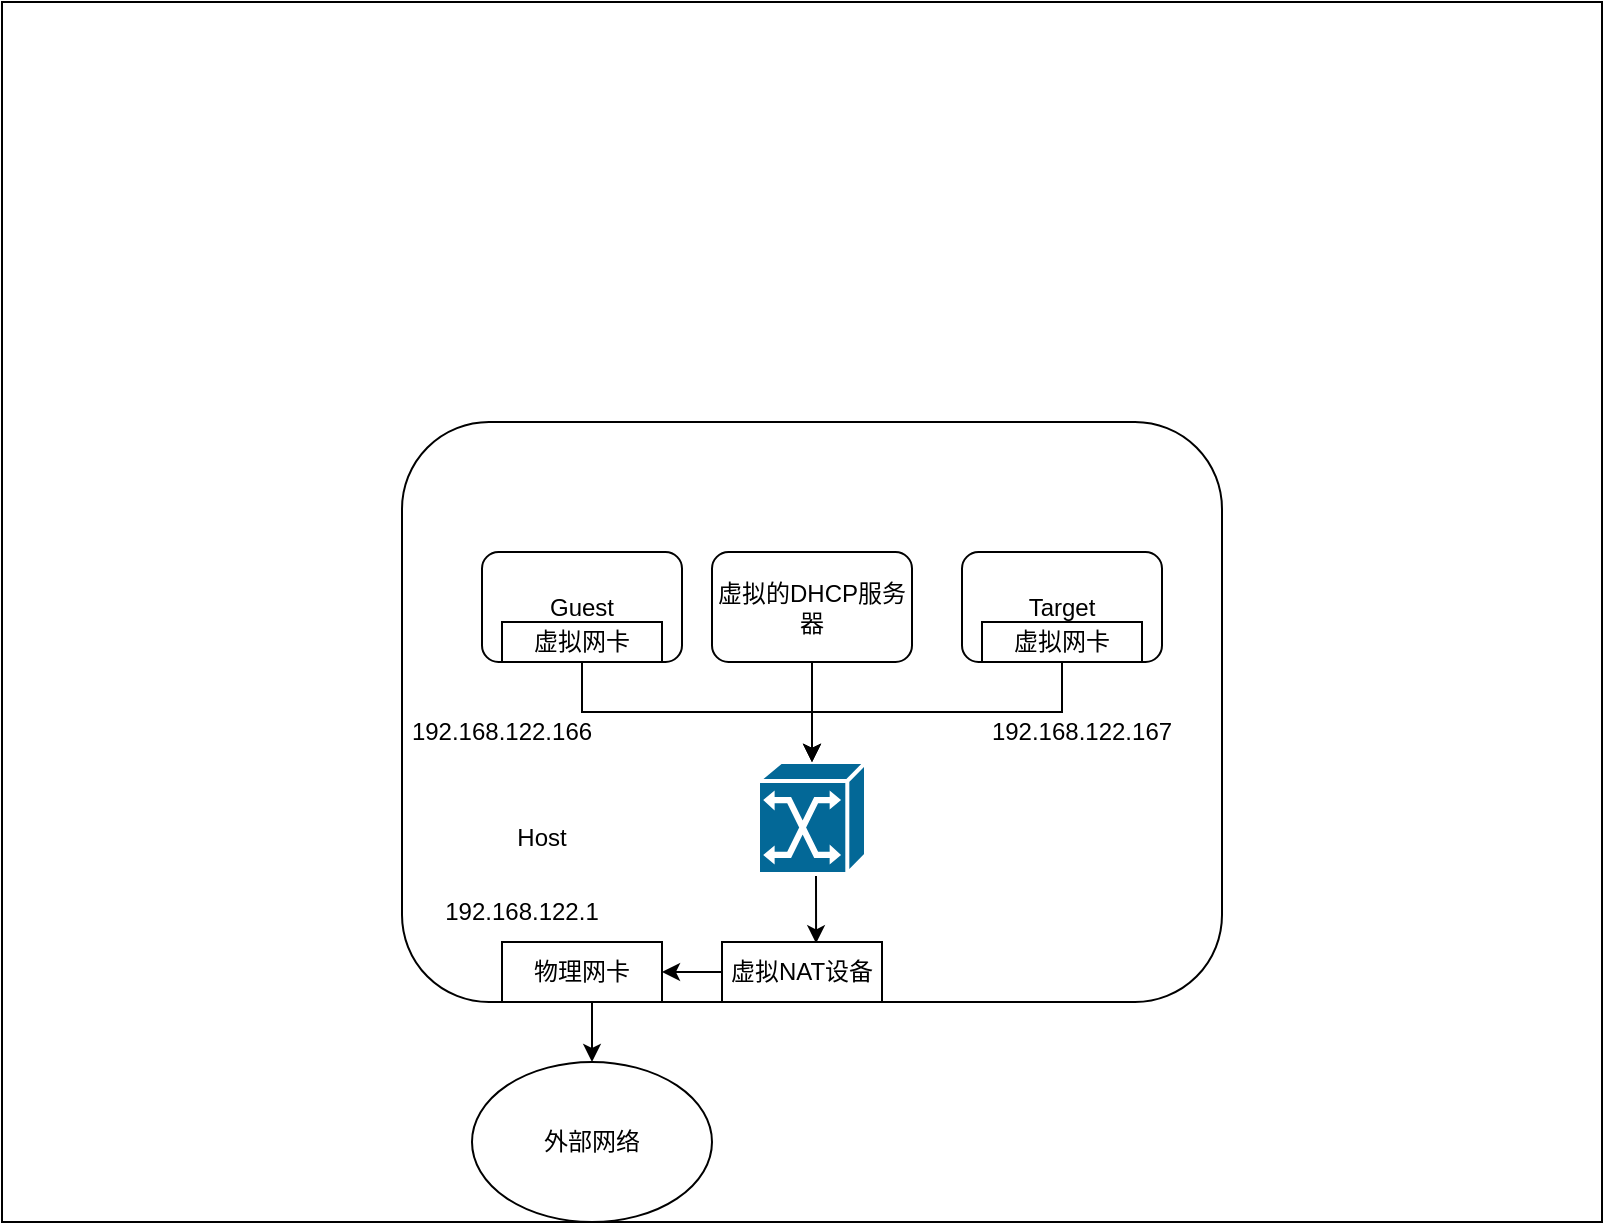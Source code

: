 <mxfile version="20.5.1" type="github">
  <diagram id="6a731a19-8d31-9384-78a2-239565b7b9f0" name="Page-1">
    <mxGraphModel dx="1209" dy="634" grid="1" gridSize="10" guides="1" tooltips="1" connect="1" arrows="1" fold="1" page="1" pageScale="1" pageWidth="827" pageHeight="1169" background="none" math="0" shadow="0">
      <root>
        <mxCell id="0" />
        <mxCell id="1" parent="0" />
        <mxCell id="qitoYGK0ikFyKA9Qfu_o-2258" value="" style="rounded=0;whiteSpace=wrap;html=1;" vertex="1" parent="1">
          <mxGeometry x="50" y="50" width="800" height="610" as="geometry" />
        </mxCell>
        <mxCell id="qitoYGK0ikFyKA9Qfu_o-2259" value="" style="rounded=1;whiteSpace=wrap;html=1;" vertex="1" parent="1">
          <mxGeometry x="250" y="260" width="410" height="290" as="geometry" />
        </mxCell>
        <mxCell id="qitoYGK0ikFyKA9Qfu_o-2280" style="edgeStyle=orthogonalEdgeStyle;rounded=0;orthogonalLoop=1;jettySize=auto;html=1;exitX=0.5;exitY=1;exitDx=0;exitDy=0;exitPerimeter=0;entryX=0.588;entryY=0.022;entryDx=0;entryDy=0;entryPerimeter=0;" edge="1" parent="1" source="qitoYGK0ikFyKA9Qfu_o-2257" target="qitoYGK0ikFyKA9Qfu_o-2265">
          <mxGeometry relative="1" as="geometry" />
        </mxCell>
        <mxCell id="qitoYGK0ikFyKA9Qfu_o-2257" value="" style="shape=mxgraph.cisco.switches.atm_switch;sketch=0;html=1;pointerEvents=1;dashed=0;fillColor=#036897;strokeColor=#ffffff;strokeWidth=2;verticalLabelPosition=bottom;verticalAlign=top;align=center;outlineConnect=0;" vertex="1" parent="1">
          <mxGeometry x="428" y="430" width="54" height="56" as="geometry" />
        </mxCell>
        <mxCell id="qitoYGK0ikFyKA9Qfu_o-2267" style="edgeStyle=orthogonalEdgeStyle;rounded=0;orthogonalLoop=1;jettySize=auto;html=1;exitX=0.5;exitY=1;exitDx=0;exitDy=0;" edge="1" parent="1" source="qitoYGK0ikFyKA9Qfu_o-2260" target="qitoYGK0ikFyKA9Qfu_o-2257">
          <mxGeometry relative="1" as="geometry" />
        </mxCell>
        <mxCell id="qitoYGK0ikFyKA9Qfu_o-2260" value="Guest" style="rounded=1;whiteSpace=wrap;html=1;" vertex="1" parent="1">
          <mxGeometry x="290" y="325" width="100" height="55" as="geometry" />
        </mxCell>
        <mxCell id="qitoYGK0ikFyKA9Qfu_o-2271" style="edgeStyle=orthogonalEdgeStyle;rounded=0;orthogonalLoop=1;jettySize=auto;html=1;exitX=0.5;exitY=1;exitDx=0;exitDy=0;entryX=0.5;entryY=0;entryDx=0;entryDy=0;entryPerimeter=0;" edge="1" parent="1" source="qitoYGK0ikFyKA9Qfu_o-2262" target="qitoYGK0ikFyKA9Qfu_o-2257">
          <mxGeometry relative="1" as="geometry" />
        </mxCell>
        <mxCell id="qitoYGK0ikFyKA9Qfu_o-2262" value="虚拟的DHCP服务器" style="rounded=1;whiteSpace=wrap;html=1;" vertex="1" parent="1">
          <mxGeometry x="405" y="325" width="100" height="55" as="geometry" />
        </mxCell>
        <mxCell id="qitoYGK0ikFyKA9Qfu_o-2270" style="edgeStyle=orthogonalEdgeStyle;rounded=0;orthogonalLoop=1;jettySize=auto;html=1;exitX=0.5;exitY=1;exitDx=0;exitDy=0;" edge="1" parent="1" source="qitoYGK0ikFyKA9Qfu_o-2263" target="qitoYGK0ikFyKA9Qfu_o-2257">
          <mxGeometry relative="1" as="geometry" />
        </mxCell>
        <mxCell id="qitoYGK0ikFyKA9Qfu_o-2263" value="Target" style="rounded=1;whiteSpace=wrap;html=1;" vertex="1" parent="1">
          <mxGeometry x="530" y="325" width="100" height="55" as="geometry" />
        </mxCell>
        <mxCell id="qitoYGK0ikFyKA9Qfu_o-2276" style="edgeStyle=orthogonalEdgeStyle;rounded=0;orthogonalLoop=1;jettySize=auto;html=1;exitX=0.5;exitY=1;exitDx=0;exitDy=0;entryX=0.5;entryY=0;entryDx=0;entryDy=0;" edge="1" parent="1" source="qitoYGK0ikFyKA9Qfu_o-2264" target="qitoYGK0ikFyKA9Qfu_o-2275">
          <mxGeometry relative="1" as="geometry" />
        </mxCell>
        <mxCell id="qitoYGK0ikFyKA9Qfu_o-2264" value="物理网卡" style="rounded=0;whiteSpace=wrap;html=1;" vertex="1" parent="1">
          <mxGeometry x="300" y="520" width="80" height="30" as="geometry" />
        </mxCell>
        <mxCell id="qitoYGK0ikFyKA9Qfu_o-2278" style="edgeStyle=orthogonalEdgeStyle;rounded=0;orthogonalLoop=1;jettySize=auto;html=1;exitX=0;exitY=0.5;exitDx=0;exitDy=0;entryX=1;entryY=0.5;entryDx=0;entryDy=0;" edge="1" parent="1" source="qitoYGK0ikFyKA9Qfu_o-2265" target="qitoYGK0ikFyKA9Qfu_o-2264">
          <mxGeometry relative="1" as="geometry" />
        </mxCell>
        <mxCell id="qitoYGK0ikFyKA9Qfu_o-2265" value="虚拟NAT设备" style="rounded=0;whiteSpace=wrap;html=1;" vertex="1" parent="1">
          <mxGeometry x="410" y="520" width="80" height="30" as="geometry" />
        </mxCell>
        <mxCell id="qitoYGK0ikFyKA9Qfu_o-2266" value="Host" style="text;html=1;strokeColor=none;fillColor=none;align=center;verticalAlign=middle;whiteSpace=wrap;rounded=0;" vertex="1" parent="1">
          <mxGeometry x="290" y="453" width="60" height="30" as="geometry" />
        </mxCell>
        <mxCell id="qitoYGK0ikFyKA9Qfu_o-2272" value="虚拟网卡" style="rounded=0;whiteSpace=wrap;html=1;" vertex="1" parent="1">
          <mxGeometry x="300" y="360" width="80" height="20" as="geometry" />
        </mxCell>
        <mxCell id="qitoYGK0ikFyKA9Qfu_o-2274" value="虚拟网卡" style="rounded=0;whiteSpace=wrap;html=1;" vertex="1" parent="1">
          <mxGeometry x="540" y="360" width="80" height="20" as="geometry" />
        </mxCell>
        <mxCell id="qitoYGK0ikFyKA9Qfu_o-2275" value="外部网络" style="ellipse;whiteSpace=wrap;html=1;" vertex="1" parent="1">
          <mxGeometry x="285" y="580" width="120" height="80" as="geometry" />
        </mxCell>
        <mxCell id="qitoYGK0ikFyKA9Qfu_o-2277" style="edgeStyle=orthogonalEdgeStyle;rounded=0;orthogonalLoop=1;jettySize=auto;html=1;exitX=0.5;exitY=1;exitDx=0;exitDy=0;exitPerimeter=0;" edge="1" parent="1" source="qitoYGK0ikFyKA9Qfu_o-2257" target="qitoYGK0ikFyKA9Qfu_o-2257">
          <mxGeometry relative="1" as="geometry" />
        </mxCell>
        <mxCell id="qitoYGK0ikFyKA9Qfu_o-2281" value="192.168.122.166" style="text;html=1;strokeColor=none;fillColor=none;align=center;verticalAlign=middle;whiteSpace=wrap;rounded=0;" vertex="1" parent="1">
          <mxGeometry x="270" y="400" width="60" height="30" as="geometry" />
        </mxCell>
        <mxCell id="qitoYGK0ikFyKA9Qfu_o-2282" value="192.168.122.167" style="text;html=1;strokeColor=none;fillColor=none;align=center;verticalAlign=middle;whiteSpace=wrap;rounded=0;" vertex="1" parent="1">
          <mxGeometry x="560" y="400" width="60" height="30" as="geometry" />
        </mxCell>
        <mxCell id="qitoYGK0ikFyKA9Qfu_o-2283" value="192.168.122.1" style="text;html=1;strokeColor=none;fillColor=none;align=center;verticalAlign=middle;whiteSpace=wrap;rounded=0;" vertex="1" parent="1">
          <mxGeometry x="280" y="490" width="60" height="30" as="geometry" />
        </mxCell>
      </root>
    </mxGraphModel>
  </diagram>
</mxfile>
